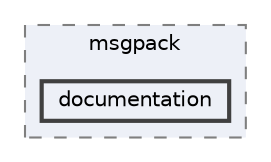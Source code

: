 digraph "/Users/fola/Documents/ArkScript/Ark/lib/modules/msgpack/documentation"
{
 // INTERACTIVE_SVG=YES
 // LATEX_PDF_SIZE
  bgcolor="transparent";
  edge [fontname=Helvetica,fontsize=10,labelfontname=Helvetica,labelfontsize=10];
  node [fontname=Helvetica,fontsize=10,shape=box,height=0.2,width=0.4];
  compound=true
  subgraph clusterdir_90d684f488063271c779a5731f248194 {
    graph [ bgcolor="#edf0f7", pencolor="grey50", label="msgpack", fontname=Helvetica,fontsize=10 style="filled,dashed", URL="dir_90d684f488063271c779a5731f248194.html",tooltip=""]
  dir_4eec1ad39938e227ef0c4b77b26c1f33 [label="documentation", fillcolor="#edf0f7", color="grey25", style="filled,bold", URL="dir_4eec1ad39938e227ef0c4b77b26c1f33.html",tooltip=""];
  }
}
